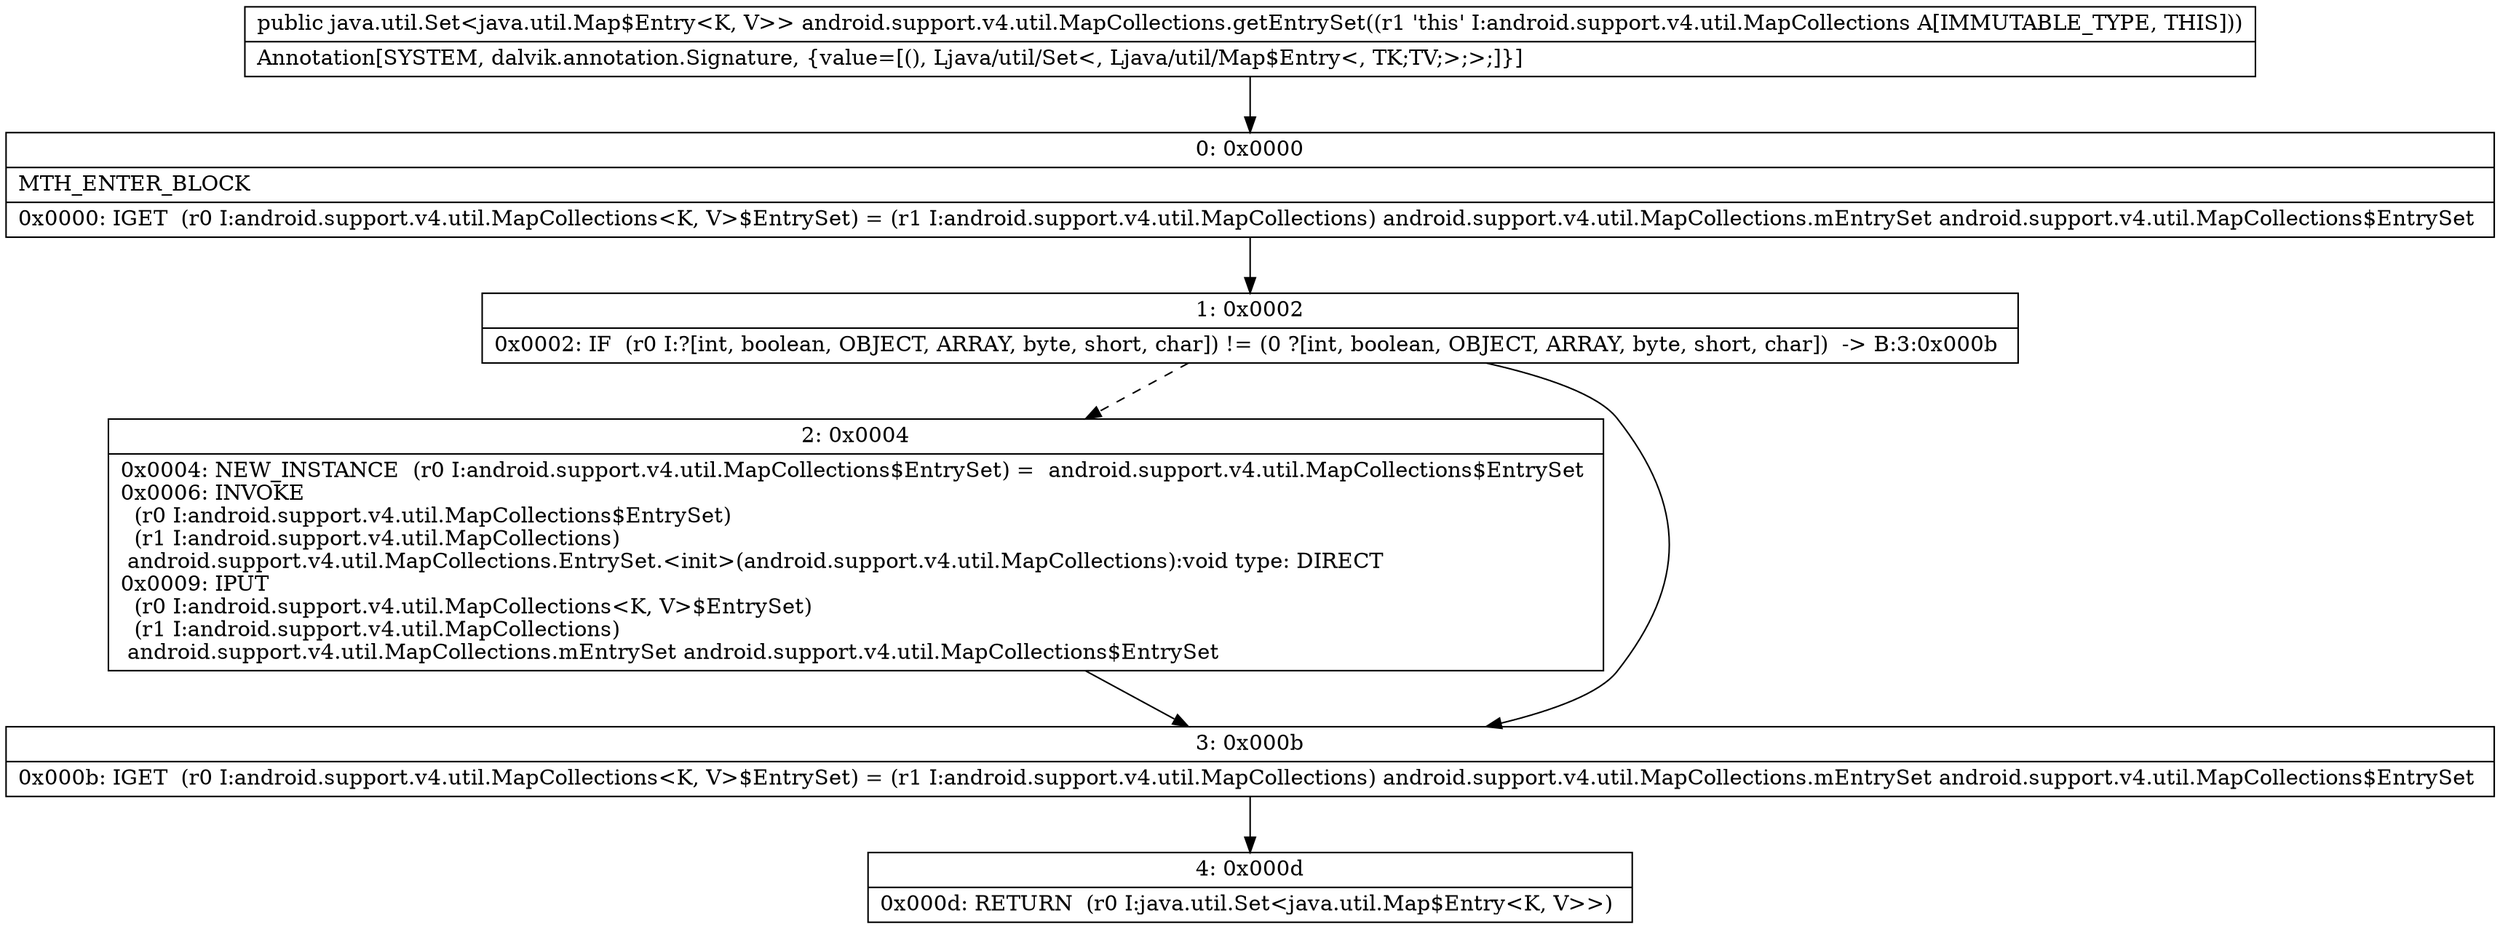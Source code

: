 digraph "CFG forandroid.support.v4.util.MapCollections.getEntrySet()Ljava\/util\/Set;" {
Node_0 [shape=record,label="{0\:\ 0x0000|MTH_ENTER_BLOCK\l|0x0000: IGET  (r0 I:android.support.v4.util.MapCollections\<K, V\>$EntrySet) = (r1 I:android.support.v4.util.MapCollections) android.support.v4.util.MapCollections.mEntrySet android.support.v4.util.MapCollections$EntrySet \l}"];
Node_1 [shape=record,label="{1\:\ 0x0002|0x0002: IF  (r0 I:?[int, boolean, OBJECT, ARRAY, byte, short, char]) != (0 ?[int, boolean, OBJECT, ARRAY, byte, short, char])  \-\> B:3:0x000b \l}"];
Node_2 [shape=record,label="{2\:\ 0x0004|0x0004: NEW_INSTANCE  (r0 I:android.support.v4.util.MapCollections$EntrySet) =  android.support.v4.util.MapCollections$EntrySet \l0x0006: INVOKE  \l  (r0 I:android.support.v4.util.MapCollections$EntrySet)\l  (r1 I:android.support.v4.util.MapCollections)\l android.support.v4.util.MapCollections.EntrySet.\<init\>(android.support.v4.util.MapCollections):void type: DIRECT \l0x0009: IPUT  \l  (r0 I:android.support.v4.util.MapCollections\<K, V\>$EntrySet)\l  (r1 I:android.support.v4.util.MapCollections)\l android.support.v4.util.MapCollections.mEntrySet android.support.v4.util.MapCollections$EntrySet \l}"];
Node_3 [shape=record,label="{3\:\ 0x000b|0x000b: IGET  (r0 I:android.support.v4.util.MapCollections\<K, V\>$EntrySet) = (r1 I:android.support.v4.util.MapCollections) android.support.v4.util.MapCollections.mEntrySet android.support.v4.util.MapCollections$EntrySet \l}"];
Node_4 [shape=record,label="{4\:\ 0x000d|0x000d: RETURN  (r0 I:java.util.Set\<java.util.Map$Entry\<K, V\>\>) \l}"];
MethodNode[shape=record,label="{public java.util.Set\<java.util.Map$Entry\<K, V\>\> android.support.v4.util.MapCollections.getEntrySet((r1 'this' I:android.support.v4.util.MapCollections A[IMMUTABLE_TYPE, THIS]))  | Annotation[SYSTEM, dalvik.annotation.Signature, \{value=[(), Ljava\/util\/Set\<, Ljava\/util\/Map$Entry\<, TK;TV;\>;\>;]\}]\l}"];
MethodNode -> Node_0;
Node_0 -> Node_1;
Node_1 -> Node_2[style=dashed];
Node_1 -> Node_3;
Node_2 -> Node_3;
Node_3 -> Node_4;
}

